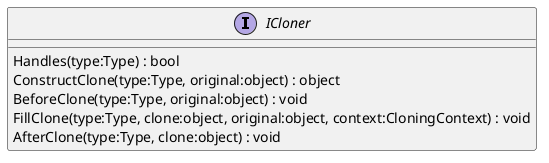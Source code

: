 @startuml
interface ICloner {
    Handles(type:Type) : bool
    ConstructClone(type:Type, original:object) : object
    BeforeClone(type:Type, original:object) : void
    FillClone(type:Type, clone:object, original:object, context:CloningContext) : void
    AfterClone(type:Type, clone:object) : void
}
@enduml
